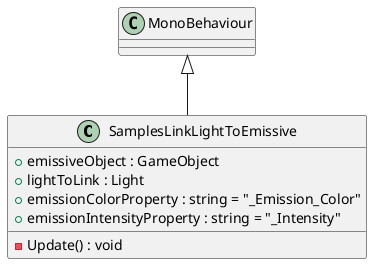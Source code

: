 @startuml
class SamplesLinkLightToEmissive {
    + emissiveObject : GameObject
    + lightToLink : Light
    + emissionColorProperty : string = "_Emission_Color"
    + emissionIntensityProperty : string = "_Intensity"
    - Update() : void
}
MonoBehaviour <|-- SamplesLinkLightToEmissive
@enduml
